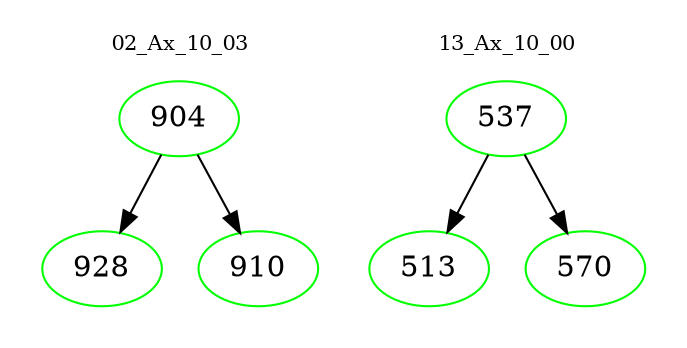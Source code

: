 digraph{
subgraph cluster_0 {
color = white
label = "02_Ax_10_03";
fontsize=10;
T0_904 [label="904", color="green"]
T0_904 -> T0_928 [color="black"]
T0_928 [label="928", color="green"]
T0_904 -> T0_910 [color="black"]
T0_910 [label="910", color="green"]
}
subgraph cluster_1 {
color = white
label = "13_Ax_10_00";
fontsize=10;
T1_537 [label="537", color="green"]
T1_537 -> T1_513 [color="black"]
T1_513 [label="513", color="green"]
T1_537 -> T1_570 [color="black"]
T1_570 [label="570", color="green"]
}
}
